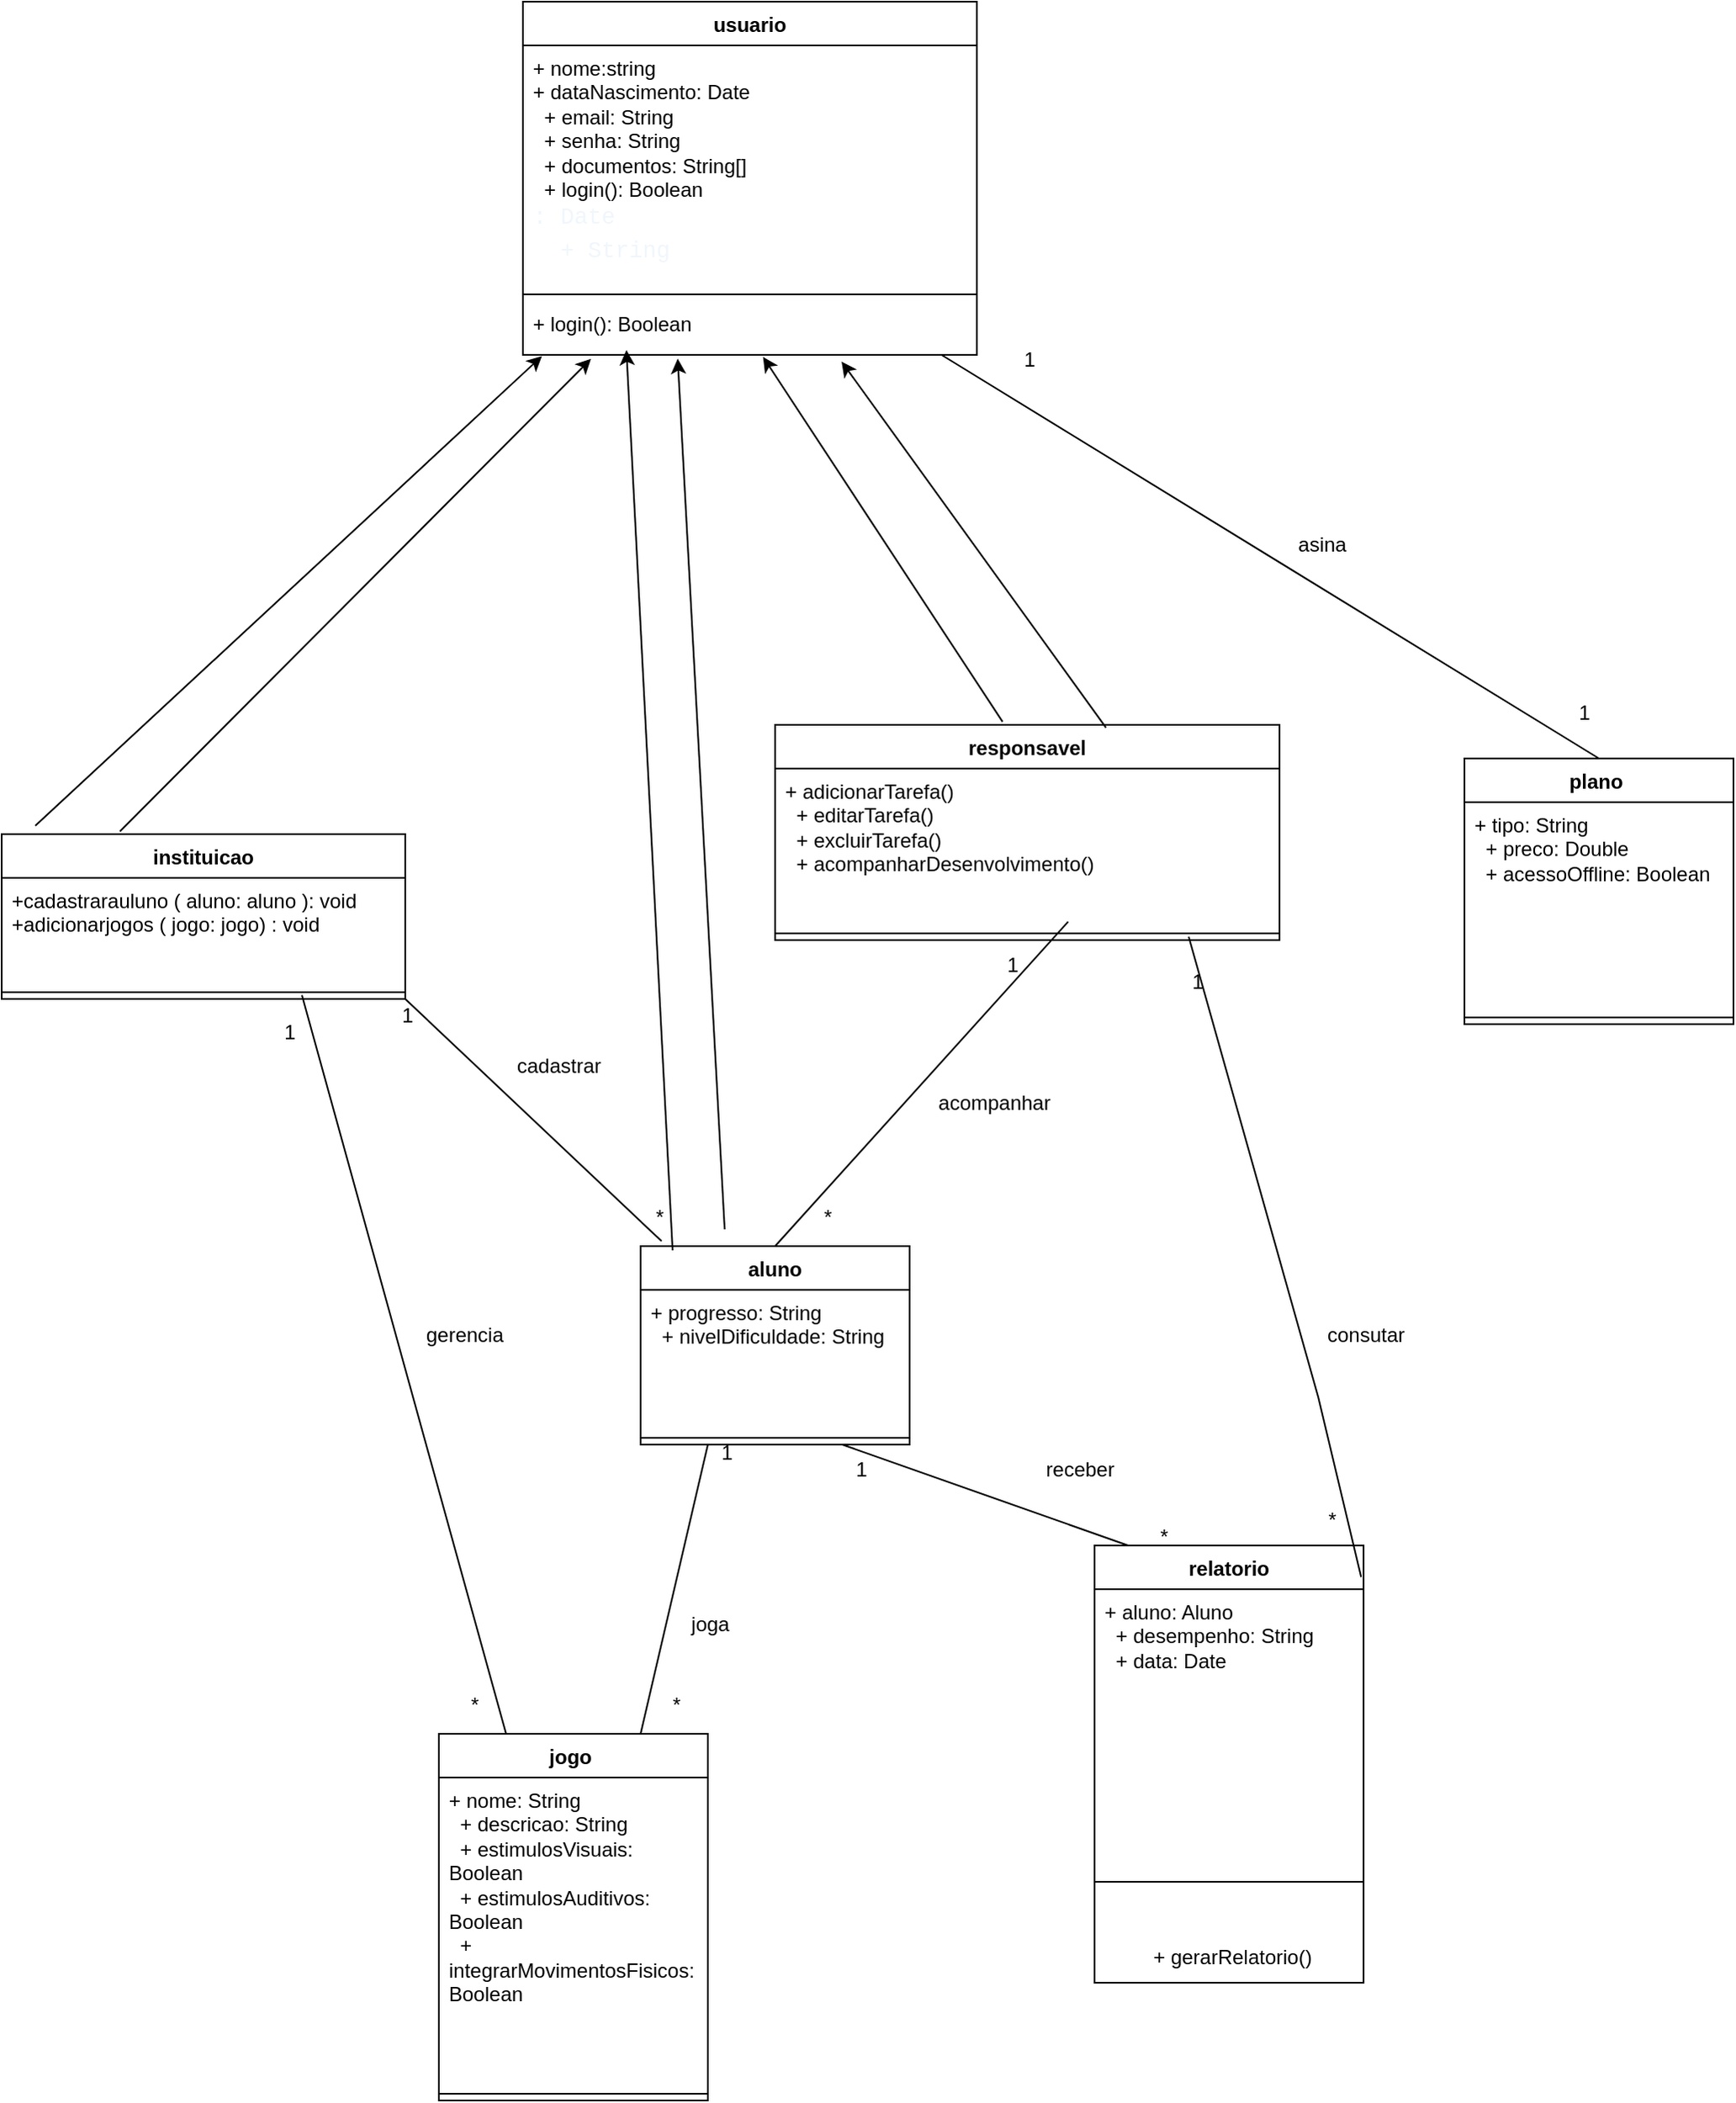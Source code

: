 <mxfile version="26.1.1" pages="2">
  <diagram id="SCFNGiGPcqngKwD_on27" name="Página-2">
    <mxGraphModel dx="1859" dy="1699" grid="1" gridSize="10" guides="1" tooltips="1" connect="1" arrows="1" fold="1" page="1" pageScale="1" pageWidth="827" pageHeight="1169" math="0" shadow="0">
      <root>
        <mxCell id="0" />
        <mxCell id="1" parent="0" />
        <mxCell id="S51mVSOY_V_hpjmO5D8D-1" value="usuario" style="swimlane;fontStyle=1;align=center;verticalAlign=top;childLayout=stackLayout;horizontal=1;startSize=26;horizontalStack=0;resizeParent=1;resizeParentMax=0;resizeLast=0;collapsible=1;marginBottom=0;whiteSpace=wrap;html=1;" vertex="1" parent="1">
          <mxGeometry x="280" y="-130" width="270" height="210" as="geometry" />
        </mxCell>
        <mxCell id="S51mVSOY_V_hpjmO5D8D-2" value="+ nome:string&lt;div&gt;&lt;div&gt;+ dataNascimento: Date&lt;/div&gt;&lt;div&gt;&amp;nbsp; + email: String&lt;/div&gt;&lt;div&gt;&amp;nbsp; + senha: String&lt;/div&gt;&lt;div&gt;&amp;nbsp; + documentos: String[]&lt;/div&gt;&lt;div&gt;&amp;nbsp; + login(): Boolean&lt;/div&gt;&lt;div&gt;&lt;pre style=&quot;box-sizing: border-box; font-family: var(--fontStack-monospace, ui-monospace, SFMono-Regular, SF Mono, Menlo, Consolas, Liberation Mono, monospace); font-size: 13.6px; outline: none; overflow-wrap: normal; overflow: auto; line-height: 1.45; color: rgb(240, 246, 252); margin-top: 0px !important; margin-bottom: 0px !important; padding: var(--base-size-16) !important; background: none !important; border-radius: 0px !important;&quot; tabindex=&quot;0&quot; class=&quot;CodeBlock-module__code--KUcqT&quot;&gt;&lt;code style=&quot;box-sizing: border-box; font-family: var(--fontStack-monospace, ui-monospace, SFMono-Regular, SF Mono, Menlo, Consolas, Liberation Mono, monospace); font-size: var(--text-body-size-medium); padding: 0px; margin: 0px; background: transparent; border-radius: 6px; word-break: normal; border: 0px; display: inline; overflow: visible; line-height: inherit; overflow-wrap: normal;&quot;&gt;: Date&lt;br/&gt;  + String&lt;br&gt;&lt;/code&gt;&lt;/pre&gt;&lt;/div&gt;&lt;/div&gt;" style="text;strokeColor=none;fillColor=none;align=left;verticalAlign=top;spacingLeft=4;spacingRight=4;overflow=hidden;rotatable=0;points=[[0,0.5],[1,0.5]];portConstraint=eastwest;whiteSpace=wrap;html=1;" vertex="1" parent="S51mVSOY_V_hpjmO5D8D-1">
          <mxGeometry y="26" width="270" height="144" as="geometry" />
        </mxCell>
        <mxCell id="S51mVSOY_V_hpjmO5D8D-3" value="" style="line;strokeWidth=1;fillColor=none;align=left;verticalAlign=middle;spacingTop=-1;spacingLeft=3;spacingRight=3;rotatable=0;labelPosition=right;points=[];portConstraint=eastwest;strokeColor=inherit;" vertex="1" parent="S51mVSOY_V_hpjmO5D8D-1">
          <mxGeometry y="170" width="270" height="8" as="geometry" />
        </mxCell>
        <mxCell id="S51mVSOY_V_hpjmO5D8D-4" value="+ login(): Boolean" style="text;strokeColor=none;fillColor=none;align=left;verticalAlign=top;spacingLeft=4;spacingRight=4;overflow=hidden;rotatable=0;points=[[0,0.5],[1,0.5]];portConstraint=eastwest;whiteSpace=wrap;html=1;" vertex="1" parent="S51mVSOY_V_hpjmO5D8D-1">
          <mxGeometry y="178" width="270" height="32" as="geometry" />
        </mxCell>
        <mxCell id="S51mVSOY_V_hpjmO5D8D-6" value="instituicao" style="swimlane;fontStyle=1;align=center;verticalAlign=top;childLayout=stackLayout;horizontal=1;startSize=26;horizontalStack=0;resizeParent=1;resizeParentMax=0;resizeLast=0;collapsible=1;marginBottom=0;whiteSpace=wrap;html=1;" vertex="1" parent="1">
          <mxGeometry x="-30" y="365" width="240" height="98" as="geometry" />
        </mxCell>
        <mxCell id="S51mVSOY_V_hpjmO5D8D-7" value="+cadastrarauluno ( aluno: aluno ): void&lt;div&gt;+adicionarjogos ( jogo: jogo) : void&lt;/div&gt;" style="text;strokeColor=none;fillColor=none;align=left;verticalAlign=top;spacingLeft=4;spacingRight=4;overflow=hidden;rotatable=0;points=[[0,0.5],[1,0.5]];portConstraint=eastwest;whiteSpace=wrap;html=1;" vertex="1" parent="S51mVSOY_V_hpjmO5D8D-6">
          <mxGeometry y="26" width="240" height="64" as="geometry" />
        </mxCell>
        <mxCell id="S51mVSOY_V_hpjmO5D8D-8" value="" style="line;strokeWidth=1;fillColor=none;align=left;verticalAlign=middle;spacingTop=-1;spacingLeft=3;spacingRight=3;rotatable=0;labelPosition=right;points=[];portConstraint=eastwest;strokeColor=inherit;" vertex="1" parent="S51mVSOY_V_hpjmO5D8D-6">
          <mxGeometry y="90" width="240" height="8" as="geometry" />
        </mxCell>
        <mxCell id="S51mVSOY_V_hpjmO5D8D-10" value="responsavel" style="swimlane;fontStyle=1;align=center;verticalAlign=top;childLayout=stackLayout;horizontal=1;startSize=26;horizontalStack=0;resizeParent=1;resizeParentMax=0;resizeLast=0;collapsible=1;marginBottom=0;whiteSpace=wrap;html=1;" vertex="1" parent="1">
          <mxGeometry x="430" y="300" width="300" height="128" as="geometry" />
        </mxCell>
        <mxCell id="S51mVSOY_V_hpjmO5D8D-11" value="&lt;div&gt;+ adicionarTarefa()&lt;/div&gt;&lt;div&gt;&amp;nbsp; + editarTarefa()&lt;/div&gt;&lt;div&gt;&amp;nbsp; + excluirTarefa()&lt;/div&gt;&lt;div&gt;&amp;nbsp; + acompanharDesenvolvimento()&lt;/div&gt;" style="text;strokeColor=none;fillColor=none;align=left;verticalAlign=top;spacingLeft=4;spacingRight=4;overflow=hidden;rotatable=0;points=[[0,0.5],[1,0.5]];portConstraint=eastwest;whiteSpace=wrap;html=1;" vertex="1" parent="S51mVSOY_V_hpjmO5D8D-10">
          <mxGeometry y="26" width="300" height="94" as="geometry" />
        </mxCell>
        <mxCell id="S51mVSOY_V_hpjmO5D8D-12" value="" style="line;strokeWidth=1;fillColor=none;align=left;verticalAlign=middle;spacingTop=-1;spacingLeft=3;spacingRight=3;rotatable=0;labelPosition=right;points=[];portConstraint=eastwest;strokeColor=inherit;" vertex="1" parent="S51mVSOY_V_hpjmO5D8D-10">
          <mxGeometry y="120" width="300" height="8" as="geometry" />
        </mxCell>
        <mxCell id="S51mVSOY_V_hpjmO5D8D-14" value="plano&amp;nbsp;" style="swimlane;fontStyle=1;align=center;verticalAlign=top;childLayout=stackLayout;horizontal=1;startSize=26;horizontalStack=0;resizeParent=1;resizeParentMax=0;resizeLast=0;collapsible=1;marginBottom=0;whiteSpace=wrap;html=1;" vertex="1" parent="1">
          <mxGeometry x="840" y="320" width="160" height="158" as="geometry" />
        </mxCell>
        <mxCell id="S51mVSOY_V_hpjmO5D8D-15" value="&lt;div&gt;+ tipo: String&lt;/div&gt;&lt;div&gt;&amp;nbsp; + preco: Double&lt;/div&gt;&lt;div&gt;&amp;nbsp; + acessoOffline: Boolean&lt;/div&gt;" style="text;strokeColor=none;fillColor=none;align=left;verticalAlign=top;spacingLeft=4;spacingRight=4;overflow=hidden;rotatable=0;points=[[0,0.5],[1,0.5]];portConstraint=eastwest;whiteSpace=wrap;html=1;" vertex="1" parent="S51mVSOY_V_hpjmO5D8D-14">
          <mxGeometry y="26" width="160" height="124" as="geometry" />
        </mxCell>
        <mxCell id="S51mVSOY_V_hpjmO5D8D-16" value="" style="line;strokeWidth=1;fillColor=none;align=left;verticalAlign=middle;spacingTop=-1;spacingLeft=3;spacingRight=3;rotatable=0;labelPosition=right;points=[];portConstraint=eastwest;strokeColor=inherit;" vertex="1" parent="S51mVSOY_V_hpjmO5D8D-14">
          <mxGeometry y="150" width="160" height="8" as="geometry" />
        </mxCell>
        <mxCell id="S51mVSOY_V_hpjmO5D8D-18" value="aluno" style="swimlane;fontStyle=1;align=center;verticalAlign=top;childLayout=stackLayout;horizontal=1;startSize=26;horizontalStack=0;resizeParent=1;resizeParentMax=0;resizeLast=0;collapsible=1;marginBottom=0;whiteSpace=wrap;html=1;" vertex="1" parent="1">
          <mxGeometry x="350" y="610" width="160" height="118" as="geometry" />
        </mxCell>
        <mxCell id="S51mVSOY_V_hpjmO5D8D-19" value="&lt;div&gt;+ progresso: String&lt;/div&gt;&lt;div&gt;&amp;nbsp; + nivelDificuldade: String&lt;/div&gt;" style="text;strokeColor=none;fillColor=none;align=left;verticalAlign=top;spacingLeft=4;spacingRight=4;overflow=hidden;rotatable=0;points=[[0,0.5],[1,0.5]];portConstraint=eastwest;whiteSpace=wrap;html=1;" vertex="1" parent="S51mVSOY_V_hpjmO5D8D-18">
          <mxGeometry y="26" width="160" height="84" as="geometry" />
        </mxCell>
        <mxCell id="S51mVSOY_V_hpjmO5D8D-20" value="" style="line;strokeWidth=1;fillColor=none;align=left;verticalAlign=middle;spacingTop=-1;spacingLeft=3;spacingRight=3;rotatable=0;labelPosition=right;points=[];portConstraint=eastwest;strokeColor=inherit;" vertex="1" parent="S51mVSOY_V_hpjmO5D8D-18">
          <mxGeometry y="110" width="160" height="8" as="geometry" />
        </mxCell>
        <mxCell id="S51mVSOY_V_hpjmO5D8D-26" value="jogo&amp;nbsp;" style="swimlane;fontStyle=1;align=center;verticalAlign=top;childLayout=stackLayout;horizontal=1;startSize=26;horizontalStack=0;resizeParent=1;resizeParentMax=0;resizeLast=0;collapsible=1;marginBottom=0;whiteSpace=wrap;html=1;" vertex="1" parent="1">
          <mxGeometry x="230" y="900" width="160" height="218" as="geometry" />
        </mxCell>
        <mxCell id="S51mVSOY_V_hpjmO5D8D-27" value="&lt;div&gt;+ nome: String&lt;/div&gt;&lt;div&gt;&amp;nbsp; + descricao: String&lt;/div&gt;&lt;div&gt;&amp;nbsp; + estimulosVisuais: Boolean&lt;/div&gt;&lt;div&gt;&amp;nbsp; + estimulosAuditivos: Boolean&lt;/div&gt;&lt;div&gt;&amp;nbsp; + integrarMovimentosFisicos: Boolean&lt;/div&gt;" style="text;strokeColor=none;fillColor=none;align=left;verticalAlign=top;spacingLeft=4;spacingRight=4;overflow=hidden;rotatable=0;points=[[0,0.5],[1,0.5]];portConstraint=eastwest;whiteSpace=wrap;html=1;" vertex="1" parent="S51mVSOY_V_hpjmO5D8D-26">
          <mxGeometry y="26" width="160" height="184" as="geometry" />
        </mxCell>
        <mxCell id="S51mVSOY_V_hpjmO5D8D-28" value="" style="line;strokeWidth=1;fillColor=none;align=left;verticalAlign=middle;spacingTop=-1;spacingLeft=3;spacingRight=3;rotatable=0;labelPosition=right;points=[];portConstraint=eastwest;strokeColor=inherit;" vertex="1" parent="S51mVSOY_V_hpjmO5D8D-26">
          <mxGeometry y="210" width="160" height="8" as="geometry" />
        </mxCell>
        <mxCell id="S51mVSOY_V_hpjmO5D8D-30" value="relatorio" style="swimlane;fontStyle=1;align=center;verticalAlign=top;childLayout=stackLayout;horizontal=1;startSize=26;horizontalStack=0;resizeParent=1;resizeParentMax=0;resizeLast=0;collapsible=1;marginBottom=0;whiteSpace=wrap;html=1;" vertex="1" parent="1">
          <mxGeometry x="620" y="788" width="160" height="260" as="geometry" />
        </mxCell>
        <mxCell id="S51mVSOY_V_hpjmO5D8D-31" value="&lt;div&gt;+ aluno: Aluno&lt;/div&gt;&lt;div&gt;&amp;nbsp; + desempenho: String&lt;/div&gt;&lt;div&gt;&amp;nbsp; + data: Date&lt;/div&gt;&lt;div&gt;&amp;nbsp;&amp;nbsp;&lt;/div&gt;" style="text;strokeColor=none;fillColor=none;align=left;verticalAlign=top;spacingLeft=4;spacingRight=4;overflow=hidden;rotatable=0;points=[[0,0.5],[1,0.5]];portConstraint=eastwest;whiteSpace=wrap;html=1;" vertex="1" parent="S51mVSOY_V_hpjmO5D8D-30">
          <mxGeometry y="26" width="160" height="144" as="geometry" />
        </mxCell>
        <mxCell id="S51mVSOY_V_hpjmO5D8D-32" value="" style="line;strokeWidth=1;fillColor=none;align=left;verticalAlign=middle;spacingTop=-1;spacingLeft=3;spacingRight=3;rotatable=0;labelPosition=right;points=[];portConstraint=eastwest;strokeColor=inherit;" vertex="1" parent="S51mVSOY_V_hpjmO5D8D-30">
          <mxGeometry y="170" width="160" height="60" as="geometry" />
        </mxCell>
        <mxCell id="goa4kijIQOjV1BfU_RMU-8" value="&lt;span style=&quot;text-align: left; text-wrap-mode: wrap;&quot;&gt;&amp;nbsp;+ gerarRelatorio()&lt;/span&gt;" style="text;html=1;align=center;verticalAlign=middle;resizable=0;points=[];autosize=1;strokeColor=none;fillColor=none;" vertex="1" parent="S51mVSOY_V_hpjmO5D8D-30">
          <mxGeometry y="230" width="160" height="30" as="geometry" />
        </mxCell>
        <mxCell id="S51mVSOY_V_hpjmO5D8D-34" value="" style="endArrow=none;html=1;rounded=0;entryX=0.25;entryY=1;entryDx=0;entryDy=0;" edge="1" parent="1" target="S51mVSOY_V_hpjmO5D8D-18">
          <mxGeometry width="50" height="50" relative="1" as="geometry">
            <mxPoint x="350" y="900" as="sourcePoint" />
            <mxPoint x="440" y="800" as="targetPoint" />
          </mxGeometry>
        </mxCell>
        <mxCell id="S51mVSOY_V_hpjmO5D8D-35" value="" style="endArrow=none;html=1;rounded=0;exitX=0.125;exitY=0;exitDx=0;exitDy=0;exitPerimeter=0;entryX=0.75;entryY=1;entryDx=0;entryDy=0;" edge="1" parent="1" source="S51mVSOY_V_hpjmO5D8D-30" target="S51mVSOY_V_hpjmO5D8D-18">
          <mxGeometry width="50" height="50" relative="1" as="geometry">
            <mxPoint x="400" y="890" as="sourcePoint" />
            <mxPoint x="450" y="840" as="targetPoint" />
          </mxGeometry>
        </mxCell>
        <mxCell id="S51mVSOY_V_hpjmO5D8D-36" value="" style="endArrow=none;html=1;rounded=0;exitX=0.25;exitY=0;exitDx=0;exitDy=0;entryX=0.744;entryY=0.716;entryDx=0;entryDy=0;entryPerimeter=0;" edge="1" parent="1" source="S51mVSOY_V_hpjmO5D8D-26" target="S51mVSOY_V_hpjmO5D8D-8">
          <mxGeometry width="50" height="50" relative="1" as="geometry">
            <mxPoint x="210" y="770" as="sourcePoint" />
            <mxPoint x="260" y="720" as="targetPoint" />
          </mxGeometry>
        </mxCell>
        <mxCell id="S51mVSOY_V_hpjmO5D8D-37" value="" style="endArrow=none;html=1;rounded=0;entryX=0.843;entryY=0.754;entryDx=0;entryDy=0;entryPerimeter=0;exitX=0.991;exitY=0.072;exitDx=0;exitDy=0;exitPerimeter=0;" edge="1" parent="1" source="S51mVSOY_V_hpjmO5D8D-30">
          <mxGeometry width="50" height="50" relative="1" as="geometry">
            <mxPoint x="757.26" y="790.08" as="sourcePoint" />
            <mxPoint x="676.0" y="426.032" as="targetPoint" />
            <Array as="points">
              <mxPoint x="753.1" y="700" />
            </Array>
          </mxGeometry>
        </mxCell>
        <mxCell id="S51mVSOY_V_hpjmO5D8D-38" value="" style="endArrow=none;html=1;rounded=0;entryX=1;entryY=1;entryDx=0;entryDy=0;exitX=0.078;exitY=-0.025;exitDx=0;exitDy=0;exitPerimeter=0;" edge="1" parent="1" source="S51mVSOY_V_hpjmO5D8D-18" target="S51mVSOY_V_hpjmO5D8D-6">
          <mxGeometry width="50" height="50" relative="1" as="geometry">
            <mxPoint x="280" y="670" as="sourcePoint" />
            <mxPoint x="330" y="620" as="targetPoint" />
          </mxGeometry>
        </mxCell>
        <mxCell id="S51mVSOY_V_hpjmO5D8D-39" value="" style="endArrow=none;html=1;rounded=0;entryX=0.581;entryY=0.969;entryDx=0;entryDy=0;entryPerimeter=0;exitX=0.5;exitY=0;exitDx=0;exitDy=0;" edge="1" parent="1" source="S51mVSOY_V_hpjmO5D8D-18" target="S51mVSOY_V_hpjmO5D8D-11">
          <mxGeometry width="50" height="50" relative="1" as="geometry">
            <mxPoint x="470" y="590" as="sourcePoint" />
            <mxPoint x="520" y="540" as="targetPoint" />
          </mxGeometry>
        </mxCell>
        <mxCell id="S51mVSOY_V_hpjmO5D8D-41" value="" style="endArrow=none;html=1;rounded=0;entryX=0.922;entryY=1;entryDx=0;entryDy=0;entryPerimeter=0;exitX=0.5;exitY=0;exitDx=0;exitDy=0;" edge="1" parent="1" source="S51mVSOY_V_hpjmO5D8D-14" target="S51mVSOY_V_hpjmO5D8D-4">
          <mxGeometry width="50" height="50" relative="1" as="geometry">
            <mxPoint x="830" y="340" as="sourcePoint" />
            <mxPoint x="450" y="120" as="targetPoint" />
          </mxGeometry>
        </mxCell>
        <mxCell id="S51mVSOY_V_hpjmO5D8D-43" value="" style="endArrow=classic;html=1;rounded=0;entryX=0.702;entryY=1.125;entryDx=0;entryDy=0;entryPerimeter=0;exitX=0.656;exitY=0.013;exitDx=0;exitDy=0;exitPerimeter=0;" edge="1" parent="1" source="S51mVSOY_V_hpjmO5D8D-10" target="S51mVSOY_V_hpjmO5D8D-4">
          <mxGeometry width="50" height="50" relative="1" as="geometry">
            <mxPoint x="560" y="290" as="sourcePoint" />
            <mxPoint x="450" y="120" as="targetPoint" />
          </mxGeometry>
        </mxCell>
        <mxCell id="S51mVSOY_V_hpjmO5D8D-44" value="" style="endArrow=classic;html=1;rounded=0;entryX=0.529;entryY=1.037;entryDx=0;entryDy=0;entryPerimeter=0;exitX=0.451;exitY=-0.014;exitDx=0;exitDy=0;exitPerimeter=0;" edge="1" parent="1" source="S51mVSOY_V_hpjmO5D8D-10" target="S51mVSOY_V_hpjmO5D8D-4">
          <mxGeometry width="50" height="50" relative="1" as="geometry">
            <mxPoint x="390" y="250" as="sourcePoint" />
            <mxPoint x="440" y="200" as="targetPoint" />
          </mxGeometry>
        </mxCell>
        <mxCell id="S51mVSOY_V_hpjmO5D8D-45" value="" style="endArrow=classic;html=1;rounded=0;entryX=0.042;entryY=1.023;entryDx=0;entryDy=0;entryPerimeter=0;" edge="1" parent="1" target="S51mVSOY_V_hpjmO5D8D-4">
          <mxGeometry width="50" height="50" relative="1" as="geometry">
            <mxPoint x="-10" y="360" as="sourcePoint" />
            <mxPoint x="450" y="120" as="targetPoint" />
          </mxGeometry>
        </mxCell>
        <mxCell id="S51mVSOY_V_hpjmO5D8D-46" value="" style="endArrow=classic;html=1;rounded=0;exitX=0.293;exitY=-0.017;exitDx=0;exitDy=0;exitPerimeter=0;entryX=0.15;entryY=1.073;entryDx=0;entryDy=0;entryPerimeter=0;" edge="1" parent="1" source="S51mVSOY_V_hpjmO5D8D-6" target="S51mVSOY_V_hpjmO5D8D-4">
          <mxGeometry width="50" height="50" relative="1" as="geometry">
            <mxPoint x="400" y="170" as="sourcePoint" />
            <mxPoint x="450" y="120" as="targetPoint" />
          </mxGeometry>
        </mxCell>
        <mxCell id="S51mVSOY_V_hpjmO5D8D-48" value="" style="endArrow=classic;html=1;rounded=0;entryX=0.228;entryY=0.879;entryDx=0;entryDy=0;entryPerimeter=0;exitX=0.119;exitY=0.021;exitDx=0;exitDy=0;exitPerimeter=0;" edge="1" parent="1" source="S51mVSOY_V_hpjmO5D8D-18">
          <mxGeometry width="50" height="50" relative="1" as="geometry">
            <mxPoint x="370" y="601" as="sourcePoint" />
            <mxPoint x="341.56" y="77.128" as="targetPoint" />
          </mxGeometry>
        </mxCell>
        <mxCell id="S51mVSOY_V_hpjmO5D8D-49" value="" style="endArrow=classic;html=1;rounded=0;entryX=0.341;entryY=1.071;entryDx=0;entryDy=0;entryPerimeter=0;" edge="1" parent="1" target="S51mVSOY_V_hpjmO5D8D-4">
          <mxGeometry width="50" height="50" relative="1" as="geometry">
            <mxPoint x="400" y="600" as="sourcePoint" />
            <mxPoint x="450" y="350" as="targetPoint" />
          </mxGeometry>
        </mxCell>
        <mxCell id="S51mVSOY_V_hpjmO5D8D-50" value="1" style="text;html=1;align=center;verticalAlign=middle;resizable=0;points=[];autosize=1;strokeColor=none;fillColor=none;" vertex="1" parent="1">
          <mxGeometry x="566" y="68" width="30" height="30" as="geometry" />
        </mxCell>
        <mxCell id="S51mVSOY_V_hpjmO5D8D-51" value="asina" style="text;html=1;align=center;verticalAlign=middle;resizable=0;points=[];autosize=1;strokeColor=none;fillColor=none;" vertex="1" parent="1">
          <mxGeometry x="730" y="178" width="50" height="30" as="geometry" />
        </mxCell>
        <mxCell id="S51mVSOY_V_hpjmO5D8D-52" value="1" style="text;html=1;align=center;verticalAlign=middle;resizable=0;points=[];autosize=1;strokeColor=none;fillColor=none;" vertex="1" parent="1">
          <mxGeometry x="896" y="278" width="30" height="30" as="geometry" />
        </mxCell>
        <mxCell id="S51mVSOY_V_hpjmO5D8D-54" value="consutar" style="text;html=1;align=center;verticalAlign=middle;resizable=0;points=[];autosize=1;strokeColor=none;fillColor=none;" vertex="1" parent="1">
          <mxGeometry x="746" y="648" width="70" height="30" as="geometry" />
        </mxCell>
        <mxCell id="S51mVSOY_V_hpjmO5D8D-55" value="1" style="text;html=1;align=center;verticalAlign=middle;resizable=0;points=[];autosize=1;strokeColor=none;fillColor=none;" vertex="1" parent="1">
          <mxGeometry x="666" y="438" width="30" height="30" as="geometry" />
        </mxCell>
        <mxCell id="S51mVSOY_V_hpjmO5D8D-56" value="*" style="text;html=1;align=center;verticalAlign=middle;resizable=0;points=[];autosize=1;strokeColor=none;fillColor=none;" vertex="1" parent="1">
          <mxGeometry x="746" y="758" width="30" height="30" as="geometry" />
        </mxCell>
        <mxCell id="S51mVSOY_V_hpjmO5D8D-57" value="receber" style="text;html=1;align=center;verticalAlign=middle;resizable=0;points=[];autosize=1;strokeColor=none;fillColor=none;" vertex="1" parent="1">
          <mxGeometry x="576" y="728" width="70" height="30" as="geometry" />
        </mxCell>
        <mxCell id="S51mVSOY_V_hpjmO5D8D-58" value="*" style="text;html=1;align=center;verticalAlign=middle;resizable=0;points=[];autosize=1;strokeColor=none;fillColor=none;" vertex="1" parent="1">
          <mxGeometry x="646" y="768" width="30" height="30" as="geometry" />
        </mxCell>
        <mxCell id="S51mVSOY_V_hpjmO5D8D-59" value="1" style="text;html=1;align=center;verticalAlign=middle;resizable=0;points=[];autosize=1;strokeColor=none;fillColor=none;" vertex="1" parent="1">
          <mxGeometry x="466" y="728" width="30" height="30" as="geometry" />
        </mxCell>
        <mxCell id="S51mVSOY_V_hpjmO5D8D-60" value="1" style="text;html=1;align=center;verticalAlign=middle;resizable=0;points=[];autosize=1;strokeColor=none;fillColor=none;" vertex="1" parent="1">
          <mxGeometry x="386" y="718" width="30" height="30" as="geometry" />
        </mxCell>
        <mxCell id="S51mVSOY_V_hpjmO5D8D-61" value="joga" style="text;html=1;align=center;verticalAlign=middle;resizable=0;points=[];autosize=1;strokeColor=none;fillColor=none;" vertex="1" parent="1">
          <mxGeometry x="366" y="820" width="50" height="30" as="geometry" />
        </mxCell>
        <mxCell id="S51mVSOY_V_hpjmO5D8D-62" value="*" style="text;html=1;align=center;verticalAlign=middle;resizable=0;points=[];autosize=1;strokeColor=none;fillColor=none;" vertex="1" parent="1">
          <mxGeometry x="356" y="868" width="30" height="30" as="geometry" />
        </mxCell>
        <mxCell id="S51mVSOY_V_hpjmO5D8D-63" value="*" style="text;html=1;align=center;verticalAlign=middle;resizable=0;points=[];autosize=1;strokeColor=none;fillColor=none;" vertex="1" parent="1">
          <mxGeometry x="236" y="868" width="30" height="30" as="geometry" />
        </mxCell>
        <mxCell id="S51mVSOY_V_hpjmO5D8D-64" value="1" style="text;html=1;align=center;verticalAlign=middle;resizable=0;points=[];autosize=1;strokeColor=none;fillColor=none;" vertex="1" parent="1">
          <mxGeometry x="126" y="468" width="30" height="30" as="geometry" />
        </mxCell>
        <mxCell id="goa4kijIQOjV1BfU_RMU-1" value="gerencia" style="text;html=1;align=center;verticalAlign=middle;resizable=0;points=[];autosize=1;strokeColor=none;fillColor=none;" vertex="1" parent="1">
          <mxGeometry x="210" y="648" width="70" height="30" as="geometry" />
        </mxCell>
        <mxCell id="goa4kijIQOjV1BfU_RMU-2" value="cadastrar" style="text;html=1;align=center;verticalAlign=middle;resizable=0;points=[];autosize=1;strokeColor=none;fillColor=none;" vertex="1" parent="1">
          <mxGeometry x="261" y="488" width="80" height="30" as="geometry" />
        </mxCell>
        <mxCell id="goa4kijIQOjV1BfU_RMU-3" value="1" style="text;html=1;align=center;verticalAlign=middle;resizable=0;points=[];autosize=1;strokeColor=none;fillColor=none;" vertex="1" parent="1">
          <mxGeometry x="196" y="458" width="30" height="30" as="geometry" />
        </mxCell>
        <mxCell id="goa4kijIQOjV1BfU_RMU-4" value="*" style="text;html=1;align=center;verticalAlign=middle;resizable=0;points=[];autosize=1;strokeColor=none;fillColor=none;" vertex="1" parent="1">
          <mxGeometry x="346" y="578" width="30" height="30" as="geometry" />
        </mxCell>
        <mxCell id="goa4kijIQOjV1BfU_RMU-5" value="acompanhar" style="text;html=1;align=center;verticalAlign=middle;resizable=0;points=[];autosize=1;strokeColor=none;fillColor=none;" vertex="1" parent="1">
          <mxGeometry x="510" y="510" width="100" height="30" as="geometry" />
        </mxCell>
        <mxCell id="goa4kijIQOjV1BfU_RMU-6" value="*" style="text;html=1;align=center;verticalAlign=middle;resizable=0;points=[];autosize=1;strokeColor=none;fillColor=none;" vertex="1" parent="1">
          <mxGeometry x="446" y="578" width="30" height="30" as="geometry" />
        </mxCell>
        <mxCell id="goa4kijIQOjV1BfU_RMU-7" value="1" style="text;html=1;align=center;verticalAlign=middle;resizable=0;points=[];autosize=1;strokeColor=none;fillColor=none;" vertex="1" parent="1">
          <mxGeometry x="556" y="428" width="30" height="30" as="geometry" />
        </mxCell>
      </root>
    </mxGraphModel>
  </diagram>
  <diagram name="Página-1" id="kmJIQEJ5SKXkmLfofkZG">
    <mxGraphModel dx="1032" dy="530" grid="1" gridSize="10" guides="1" tooltips="1" connect="1" arrows="1" fold="1" page="1" pageScale="1" pageWidth="827" pageHeight="1169" math="0" shadow="0">
      <root>
        <mxCell id="0" />
        <mxCell id="1" parent="0" />
      </root>
    </mxGraphModel>
  </diagram>
</mxfile>
